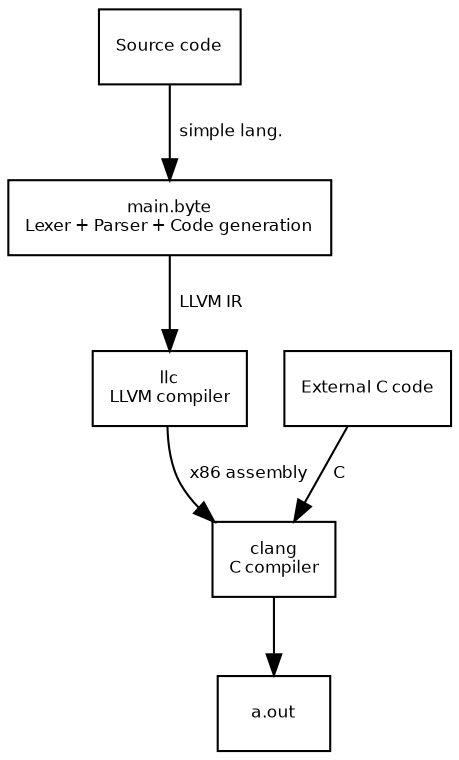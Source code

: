 digraph {

 node [
         fontname = "Bitstream Vera Sans"
         fontsize = 8
         shape = "record"
     ]

 edge [
         fontname = "Bitstream Vera Sans"
         fontsize = 8
         fontcolor = "black"
     ]

// all blocks
source_code [label="Source code"]
toy [label="main.byte\nLexer + Parser + Code generation"]
llc [label="llc\nLLVM compiler"]
clang [label="clang\nC compiler"]
c_code [label="External C code"]
exec [label="a.out"]

// relations
source_code -> toy [label ="  simple lang."]
toy -> llc  [label="  LLVM IR"]
llc -> clang [label="  x86 assembly"]
c_code -> clang [label="  C"]
clang -> exec


}
